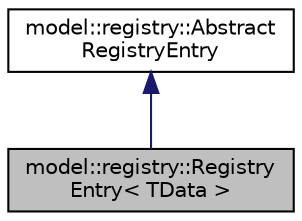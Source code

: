 digraph "model::registry::RegistryEntry&lt; TData &gt;"
{
 // LATEX_PDF_SIZE
  edge [fontname="Helvetica",fontsize="10",labelfontname="Helvetica",labelfontsize="10"];
  node [fontname="Helvetica",fontsize="10",shape=record];
  Node1 [label="model::registry::Registry\lEntry\< TData \>",height=0.2,width=0.4,color="black", fillcolor="grey75", style="filled", fontcolor="black",tooltip="The RegistryEntry class holds data for registry entry."];
  Node2 -> Node1 [dir="back",color="midnightblue",fontsize="10",style="solid",fontname="Helvetica"];
  Node2 [label="model::registry::Abstract\lRegistryEntry",height=0.2,width=0.4,color="black", fillcolor="white", style="filled",URL="$classmodel_1_1registry_1_1_abstract_registry_entry.html",tooltip="The AbstractRegistryEntry class Represents base of registry entry."];
}
